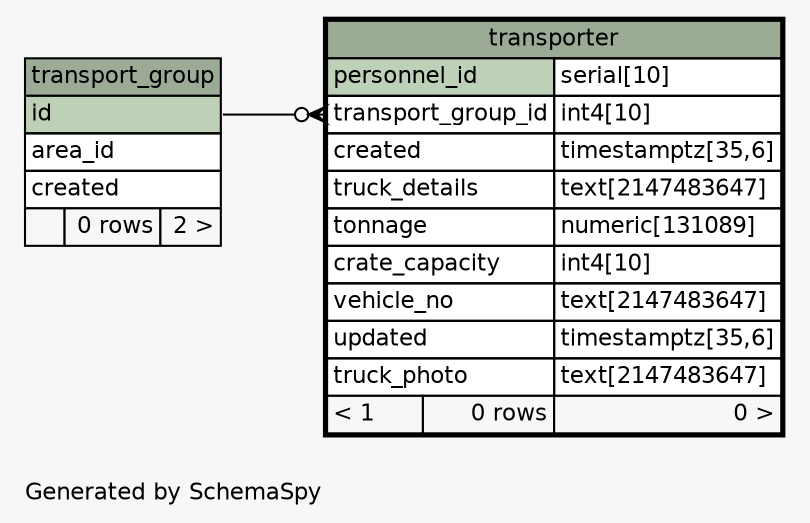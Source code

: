 // dot 2.38.0 on Linux 4.4.84-boot2docker
// SchemaSpy rev 590
digraph "oneDegreeRelationshipsDiagram" {
  graph [
    rankdir="RL"
    bgcolor="#f7f7f7"
    label="\nGenerated by SchemaSpy"
    labeljust="l"
    nodesep="0.18"
    ranksep="0.46"
    fontname="Helvetica"
    fontsize="11"
  ];
  node [
    fontname="Helvetica"
    fontsize="11"
    shape="plaintext"
  ];
  edge [
    arrowsize="0.8"
  ];
  "transporter":"transport_group_id":w -> "transport_group":"id":e [arrowhead=none dir=back arrowtail=crowodot];
  "transport_group" [
    label=<
    <TABLE BORDER="0" CELLBORDER="1" CELLSPACING="0" BGCOLOR="#ffffff">
      <TR><TD COLSPAN="3" BGCOLOR="#9bab96" ALIGN="CENTER">transport_group</TD></TR>
      <TR><TD PORT="id" COLSPAN="3" BGCOLOR="#bed1b8" ALIGN="LEFT">id</TD></TR>
      <TR><TD PORT="area_id" COLSPAN="3" ALIGN="LEFT">area_id</TD></TR>
      <TR><TD PORT="created" COLSPAN="3" ALIGN="LEFT">created</TD></TR>
      <TR><TD ALIGN="LEFT" BGCOLOR="#f7f7f7">  </TD><TD ALIGN="RIGHT" BGCOLOR="#f7f7f7">0 rows</TD><TD ALIGN="RIGHT" BGCOLOR="#f7f7f7">2 &gt;</TD></TR>
    </TABLE>>
    URL="transport_group.html"
    tooltip="transport_group"
  ];
  "transporter" [
    label=<
    <TABLE BORDER="2" CELLBORDER="1" CELLSPACING="0" BGCOLOR="#ffffff">
      <TR><TD COLSPAN="3" BGCOLOR="#9bab96" ALIGN="CENTER">transporter</TD></TR>
      <TR><TD PORT="personnel_id" COLSPAN="2" BGCOLOR="#bed1b8" ALIGN="LEFT">personnel_id</TD><TD PORT="personnel_id.type" ALIGN="LEFT">serial[10]</TD></TR>
      <TR><TD PORT="transport_group_id" COLSPAN="2" ALIGN="LEFT">transport_group_id</TD><TD PORT="transport_group_id.type" ALIGN="LEFT">int4[10]</TD></TR>
      <TR><TD PORT="created" COLSPAN="2" ALIGN="LEFT">created</TD><TD PORT="created.type" ALIGN="LEFT">timestamptz[35,6]</TD></TR>
      <TR><TD PORT="truck_details" COLSPAN="2" ALIGN="LEFT">truck_details</TD><TD PORT="truck_details.type" ALIGN="LEFT">text[2147483647]</TD></TR>
      <TR><TD PORT="tonnage" COLSPAN="2" ALIGN="LEFT">tonnage</TD><TD PORT="tonnage.type" ALIGN="LEFT">numeric[131089]</TD></TR>
      <TR><TD PORT="crate_capacity" COLSPAN="2" ALIGN="LEFT">crate_capacity</TD><TD PORT="crate_capacity.type" ALIGN="LEFT">int4[10]</TD></TR>
      <TR><TD PORT="vehicle_no" COLSPAN="2" ALIGN="LEFT">vehicle_no</TD><TD PORT="vehicle_no.type" ALIGN="LEFT">text[2147483647]</TD></TR>
      <TR><TD PORT="updated" COLSPAN="2" ALIGN="LEFT">updated</TD><TD PORT="updated.type" ALIGN="LEFT">timestamptz[35,6]</TD></TR>
      <TR><TD PORT="truck_photo" COLSPAN="2" ALIGN="LEFT">truck_photo</TD><TD PORT="truck_photo.type" ALIGN="LEFT">text[2147483647]</TD></TR>
      <TR><TD ALIGN="LEFT" BGCOLOR="#f7f7f7">&lt; 1</TD><TD ALIGN="RIGHT" BGCOLOR="#f7f7f7">0 rows</TD><TD ALIGN="RIGHT" BGCOLOR="#f7f7f7">0 &gt;</TD></TR>
    </TABLE>>
    URL="transporter.html"
    tooltip="transporter"
  ];
}
